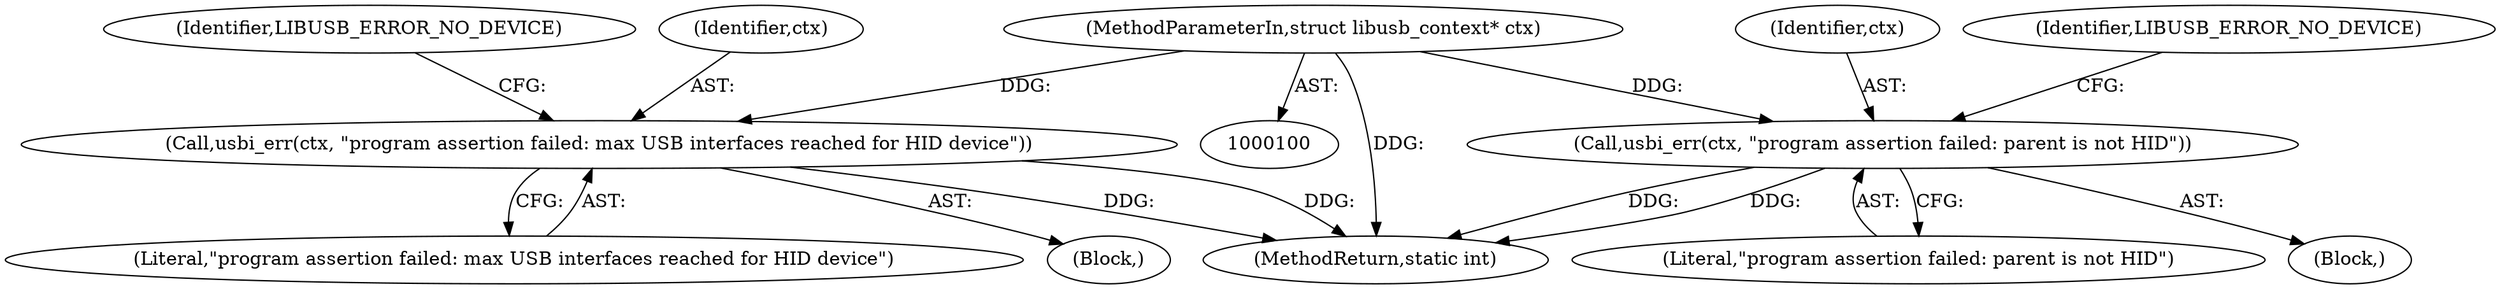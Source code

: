 digraph "1_Chrome_ac149a8d4371c0e01e0934fdd57b09e86f96b5b9_27@pointer" {
"1000101" [label="(MethodParameterIn,struct libusb_context* ctx)"];
"1000118" [label="(Call,usbi_err(ctx, \"program assertion failed: parent is not HID\"))"];
"1000132" [label="(Call,usbi_err(ctx, \"program assertion failed: max USB interfaces reached for HID device\"))"];
"1000215" [label="(MethodReturn,static int)"];
"1000133" [label="(Identifier,ctx)"];
"1000134" [label="(Literal,\"program assertion failed: max USB interfaces reached for HID device\")"];
"1000132" [label="(Call,usbi_err(ctx, \"program assertion failed: max USB interfaces reached for HID device\"))"];
"1000117" [label="(Block,)"];
"1000131" [label="(Block,)"];
"1000120" [label="(Literal,\"program assertion failed: parent is not HID\")"];
"1000122" [label="(Identifier,LIBUSB_ERROR_NO_DEVICE)"];
"1000101" [label="(MethodParameterIn,struct libusb_context* ctx)"];
"1000118" [label="(Call,usbi_err(ctx, \"program assertion failed: parent is not HID\"))"];
"1000119" [label="(Identifier,ctx)"];
"1000136" [label="(Identifier,LIBUSB_ERROR_NO_DEVICE)"];
"1000101" -> "1000100"  [label="AST: "];
"1000101" -> "1000215"  [label="DDG: "];
"1000101" -> "1000118"  [label="DDG: "];
"1000101" -> "1000132"  [label="DDG: "];
"1000118" -> "1000117"  [label="AST: "];
"1000118" -> "1000120"  [label="CFG: "];
"1000119" -> "1000118"  [label="AST: "];
"1000120" -> "1000118"  [label="AST: "];
"1000122" -> "1000118"  [label="CFG: "];
"1000118" -> "1000215"  [label="DDG: "];
"1000118" -> "1000215"  [label="DDG: "];
"1000132" -> "1000131"  [label="AST: "];
"1000132" -> "1000134"  [label="CFG: "];
"1000133" -> "1000132"  [label="AST: "];
"1000134" -> "1000132"  [label="AST: "];
"1000136" -> "1000132"  [label="CFG: "];
"1000132" -> "1000215"  [label="DDG: "];
"1000132" -> "1000215"  [label="DDG: "];
}
